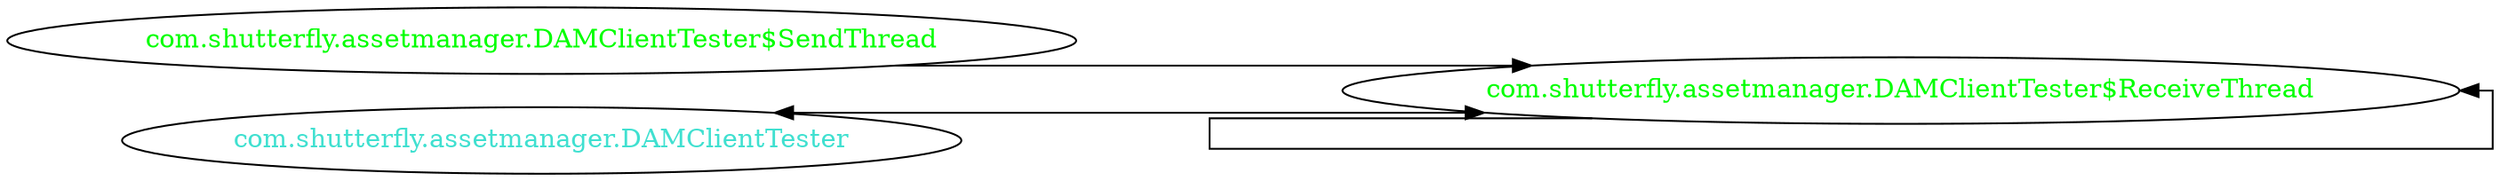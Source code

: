 digraph dependencyGraph {
 concentrate=true;
 ranksep="2.0";
 rankdir="LR"; 
 splines="ortho";
"com.shutterfly.assetmanager.DAMClientTester$ReceiveThread" [fontcolor="red"];
"com.shutterfly.assetmanager.DAMClientTester$ReceiveThread" [ fontcolor="green" ];
"com.shutterfly.assetmanager.DAMClientTester$ReceiveThread"->"com.shutterfly.assetmanager.DAMClientTester$ReceiveThread";
"com.shutterfly.assetmanager.DAMClientTester$SendThread" [ fontcolor="green" ];
"com.shutterfly.assetmanager.DAMClientTester$SendThread"->"com.shutterfly.assetmanager.DAMClientTester$ReceiveThread";
"com.shutterfly.assetmanager.DAMClientTester" [ fontcolor="turquoise" ];
"com.shutterfly.assetmanager.DAMClientTester"->"com.shutterfly.assetmanager.DAMClientTester$ReceiveThread" [dir=both];
}